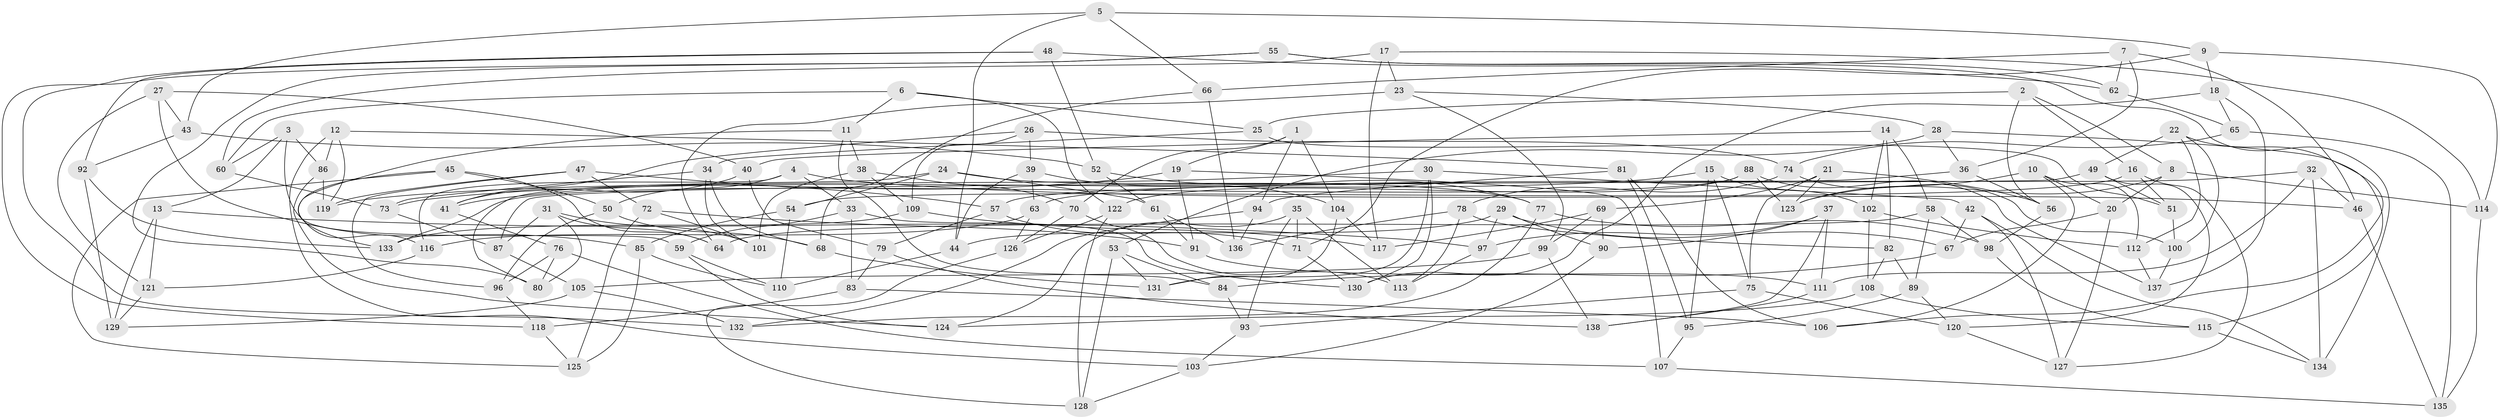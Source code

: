 // Generated by graph-tools (version 1.1) at 2025/11/02/27/25 16:11:50]
// undirected, 138 vertices, 276 edges
graph export_dot {
graph [start="1"]
  node [color=gray90,style=filled];
  1;
  2;
  3;
  4;
  5;
  6;
  7;
  8;
  9;
  10;
  11;
  12;
  13;
  14;
  15;
  16;
  17;
  18;
  19;
  20;
  21;
  22;
  23;
  24;
  25;
  26;
  27;
  28;
  29;
  30;
  31;
  32;
  33;
  34;
  35;
  36;
  37;
  38;
  39;
  40;
  41;
  42;
  43;
  44;
  45;
  46;
  47;
  48;
  49;
  50;
  51;
  52;
  53;
  54;
  55;
  56;
  57;
  58;
  59;
  60;
  61;
  62;
  63;
  64;
  65;
  66;
  67;
  68;
  69;
  70;
  71;
  72;
  73;
  74;
  75;
  76;
  77;
  78;
  79;
  80;
  81;
  82;
  83;
  84;
  85;
  86;
  87;
  88;
  89;
  90;
  91;
  92;
  93;
  94;
  95;
  96;
  97;
  98;
  99;
  100;
  101;
  102;
  103;
  104;
  105;
  106;
  107;
  108;
  109;
  110;
  111;
  112;
  113;
  114;
  115;
  116;
  117;
  118;
  119;
  120;
  121;
  122;
  123;
  124;
  125;
  126;
  127;
  128;
  129;
  130;
  131;
  132;
  133;
  134;
  135;
  136;
  137;
  138;
  1 -- 19;
  1 -- 104;
  1 -- 94;
  1 -- 70;
  2 -- 8;
  2 -- 56;
  2 -- 16;
  2 -- 25;
  3 -- 59;
  3 -- 86;
  3 -- 60;
  3 -- 13;
  4 -- 50;
  4 -- 116;
  4 -- 33;
  4 -- 46;
  5 -- 43;
  5 -- 9;
  5 -- 66;
  5 -- 44;
  6 -- 25;
  6 -- 122;
  6 -- 60;
  6 -- 11;
  7 -- 66;
  7 -- 62;
  7 -- 46;
  7 -- 36;
  8 -- 20;
  8 -- 114;
  8 -- 123;
  9 -- 114;
  9 -- 71;
  9 -- 18;
  10 -- 106;
  10 -- 112;
  10 -- 123;
  10 -- 20;
  11 -- 38;
  11 -- 84;
  11 -- 116;
  12 -- 86;
  12 -- 81;
  12 -- 119;
  12 -- 103;
  13 -- 97;
  13 -- 129;
  13 -- 121;
  14 -- 102;
  14 -- 82;
  14 -- 58;
  14 -- 40;
  15 -- 75;
  15 -- 73;
  15 -- 102;
  15 -- 95;
  16 -- 54;
  16 -- 51;
  16 -- 127;
  17 -- 114;
  17 -- 23;
  17 -- 117;
  17 -- 60;
  18 -- 65;
  18 -- 137;
  18 -- 130;
  19 -- 107;
  19 -- 91;
  19 -- 41;
  20 -- 67;
  20 -- 127;
  21 -- 123;
  21 -- 75;
  21 -- 69;
  21 -- 56;
  22 -- 100;
  22 -- 49;
  22 -- 112;
  22 -- 106;
  23 -- 28;
  23 -- 64;
  23 -- 99;
  24 -- 77;
  24 -- 54;
  24 -- 80;
  24 -- 61;
  25 -- 34;
  25 -- 51;
  26 -- 109;
  26 -- 39;
  26 -- 41;
  26 -- 74;
  27 -- 43;
  27 -- 85;
  27 -- 40;
  27 -- 121;
  28 -- 53;
  28 -- 36;
  28 -- 115;
  29 -- 97;
  29 -- 67;
  29 -- 90;
  29 -- 44;
  30 -- 131;
  30 -- 119;
  30 -- 42;
  30 -- 130;
  31 -- 64;
  31 -- 87;
  31 -- 101;
  31 -- 80;
  32 -- 134;
  32 -- 46;
  32 -- 111;
  32 -- 63;
  33 -- 130;
  33 -- 83;
  33 -- 59;
  34 -- 68;
  34 -- 101;
  34 -- 73;
  35 -- 113;
  35 -- 93;
  35 -- 71;
  35 -- 124;
  36 -- 56;
  36 -- 57;
  37 -- 138;
  37 -- 90;
  37 -- 97;
  37 -- 111;
  38 -- 70;
  38 -- 109;
  38 -- 101;
  39 -- 44;
  39 -- 63;
  39 -- 104;
  40 -- 41;
  40 -- 79;
  41 -- 76;
  42 -- 127;
  42 -- 134;
  42 -- 67;
  43 -- 52;
  43 -- 92;
  44 -- 110;
  45 -- 125;
  45 -- 64;
  45 -- 133;
  45 -- 50;
  46 -- 135;
  47 -- 96;
  47 -- 119;
  47 -- 72;
  47 -- 57;
  48 -- 132;
  48 -- 92;
  48 -- 52;
  48 -- 62;
  49 -- 51;
  49 -- 87;
  49 -- 120;
  50 -- 96;
  50 -- 68;
  51 -- 100;
  52 -- 77;
  52 -- 61;
  53 -- 84;
  53 -- 131;
  53 -- 128;
  54 -- 85;
  54 -- 110;
  55 -- 80;
  55 -- 118;
  55 -- 134;
  55 -- 62;
  56 -- 98;
  57 -- 79;
  57 -- 71;
  58 -- 89;
  58 -- 64;
  58 -- 98;
  59 -- 124;
  59 -- 110;
  60 -- 73;
  61 -- 91;
  61 -- 136;
  62 -- 65;
  63 -- 116;
  63 -- 126;
  65 -- 74;
  65 -- 135;
  66 -- 68;
  66 -- 136;
  67 -- 84;
  68 -- 131;
  69 -- 99;
  69 -- 90;
  69 -- 117;
  70 -- 113;
  70 -- 126;
  71 -- 130;
  72 -- 101;
  72 -- 125;
  72 -- 91;
  73 -- 87;
  74 -- 78;
  74 -- 100;
  75 -- 120;
  75 -- 93;
  76 -- 80;
  76 -- 107;
  76 -- 96;
  77 -- 132;
  77 -- 98;
  78 -- 82;
  78 -- 136;
  78 -- 113;
  79 -- 138;
  79 -- 83;
  81 -- 106;
  81 -- 95;
  81 -- 94;
  82 -- 108;
  82 -- 89;
  83 -- 106;
  83 -- 118;
  84 -- 93;
  85 -- 110;
  85 -- 125;
  86 -- 124;
  86 -- 119;
  87 -- 105;
  88 -- 137;
  88 -- 123;
  88 -- 122;
  88 -- 133;
  89 -- 95;
  89 -- 120;
  90 -- 103;
  91 -- 111;
  92 -- 129;
  92 -- 133;
  93 -- 103;
  94 -- 132;
  94 -- 136;
  95 -- 107;
  96 -- 118;
  97 -- 113;
  98 -- 115;
  99 -- 105;
  99 -- 138;
  100 -- 137;
  102 -- 108;
  102 -- 112;
  103 -- 128;
  104 -- 131;
  104 -- 117;
  105 -- 132;
  105 -- 129;
  107 -- 135;
  108 -- 124;
  108 -- 115;
  109 -- 133;
  109 -- 117;
  111 -- 138;
  112 -- 137;
  114 -- 135;
  115 -- 134;
  116 -- 121;
  118 -- 125;
  120 -- 127;
  121 -- 129;
  122 -- 126;
  122 -- 128;
  126 -- 128;
}
